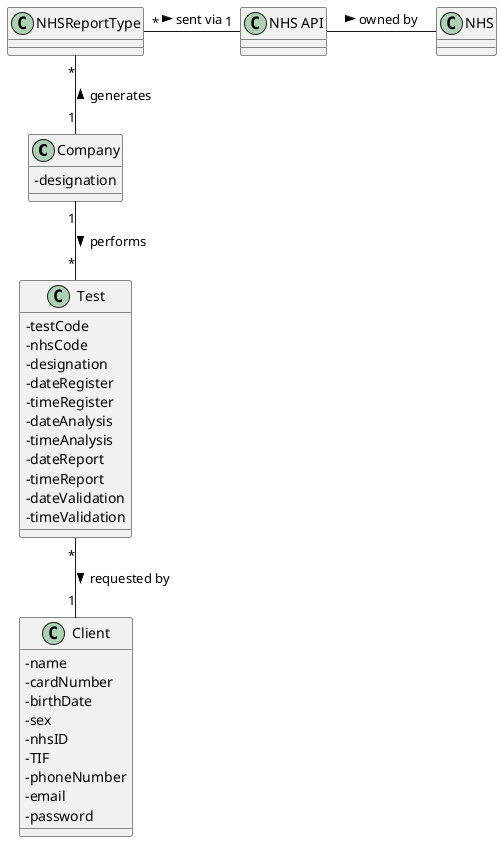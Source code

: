 @startuml

skinparam classAttributeIconSize 0

class Company {
-designation
}
class Test {
-testCode
-nhsCode
-designation
-dateRegister
-timeRegister
-dateAnalysis
-timeAnalysis
-dateReport
-timeReport
-dateValidation
-timeValidation
}
class Client {
-name
-cardNumber
-birthDate
-sex
-nhsID
-TIF
-phoneNumber
-email
-password
}

"NHS API" "1"-left-"*" NHSReportType : sent via <
"NHS API" -right- NHS : owned by >
NHSReportType "*"--"1" Company : generates <
Test "*"-up-"1" Company : performs <
Test "*"--"1" Client : requested by >

@enduml